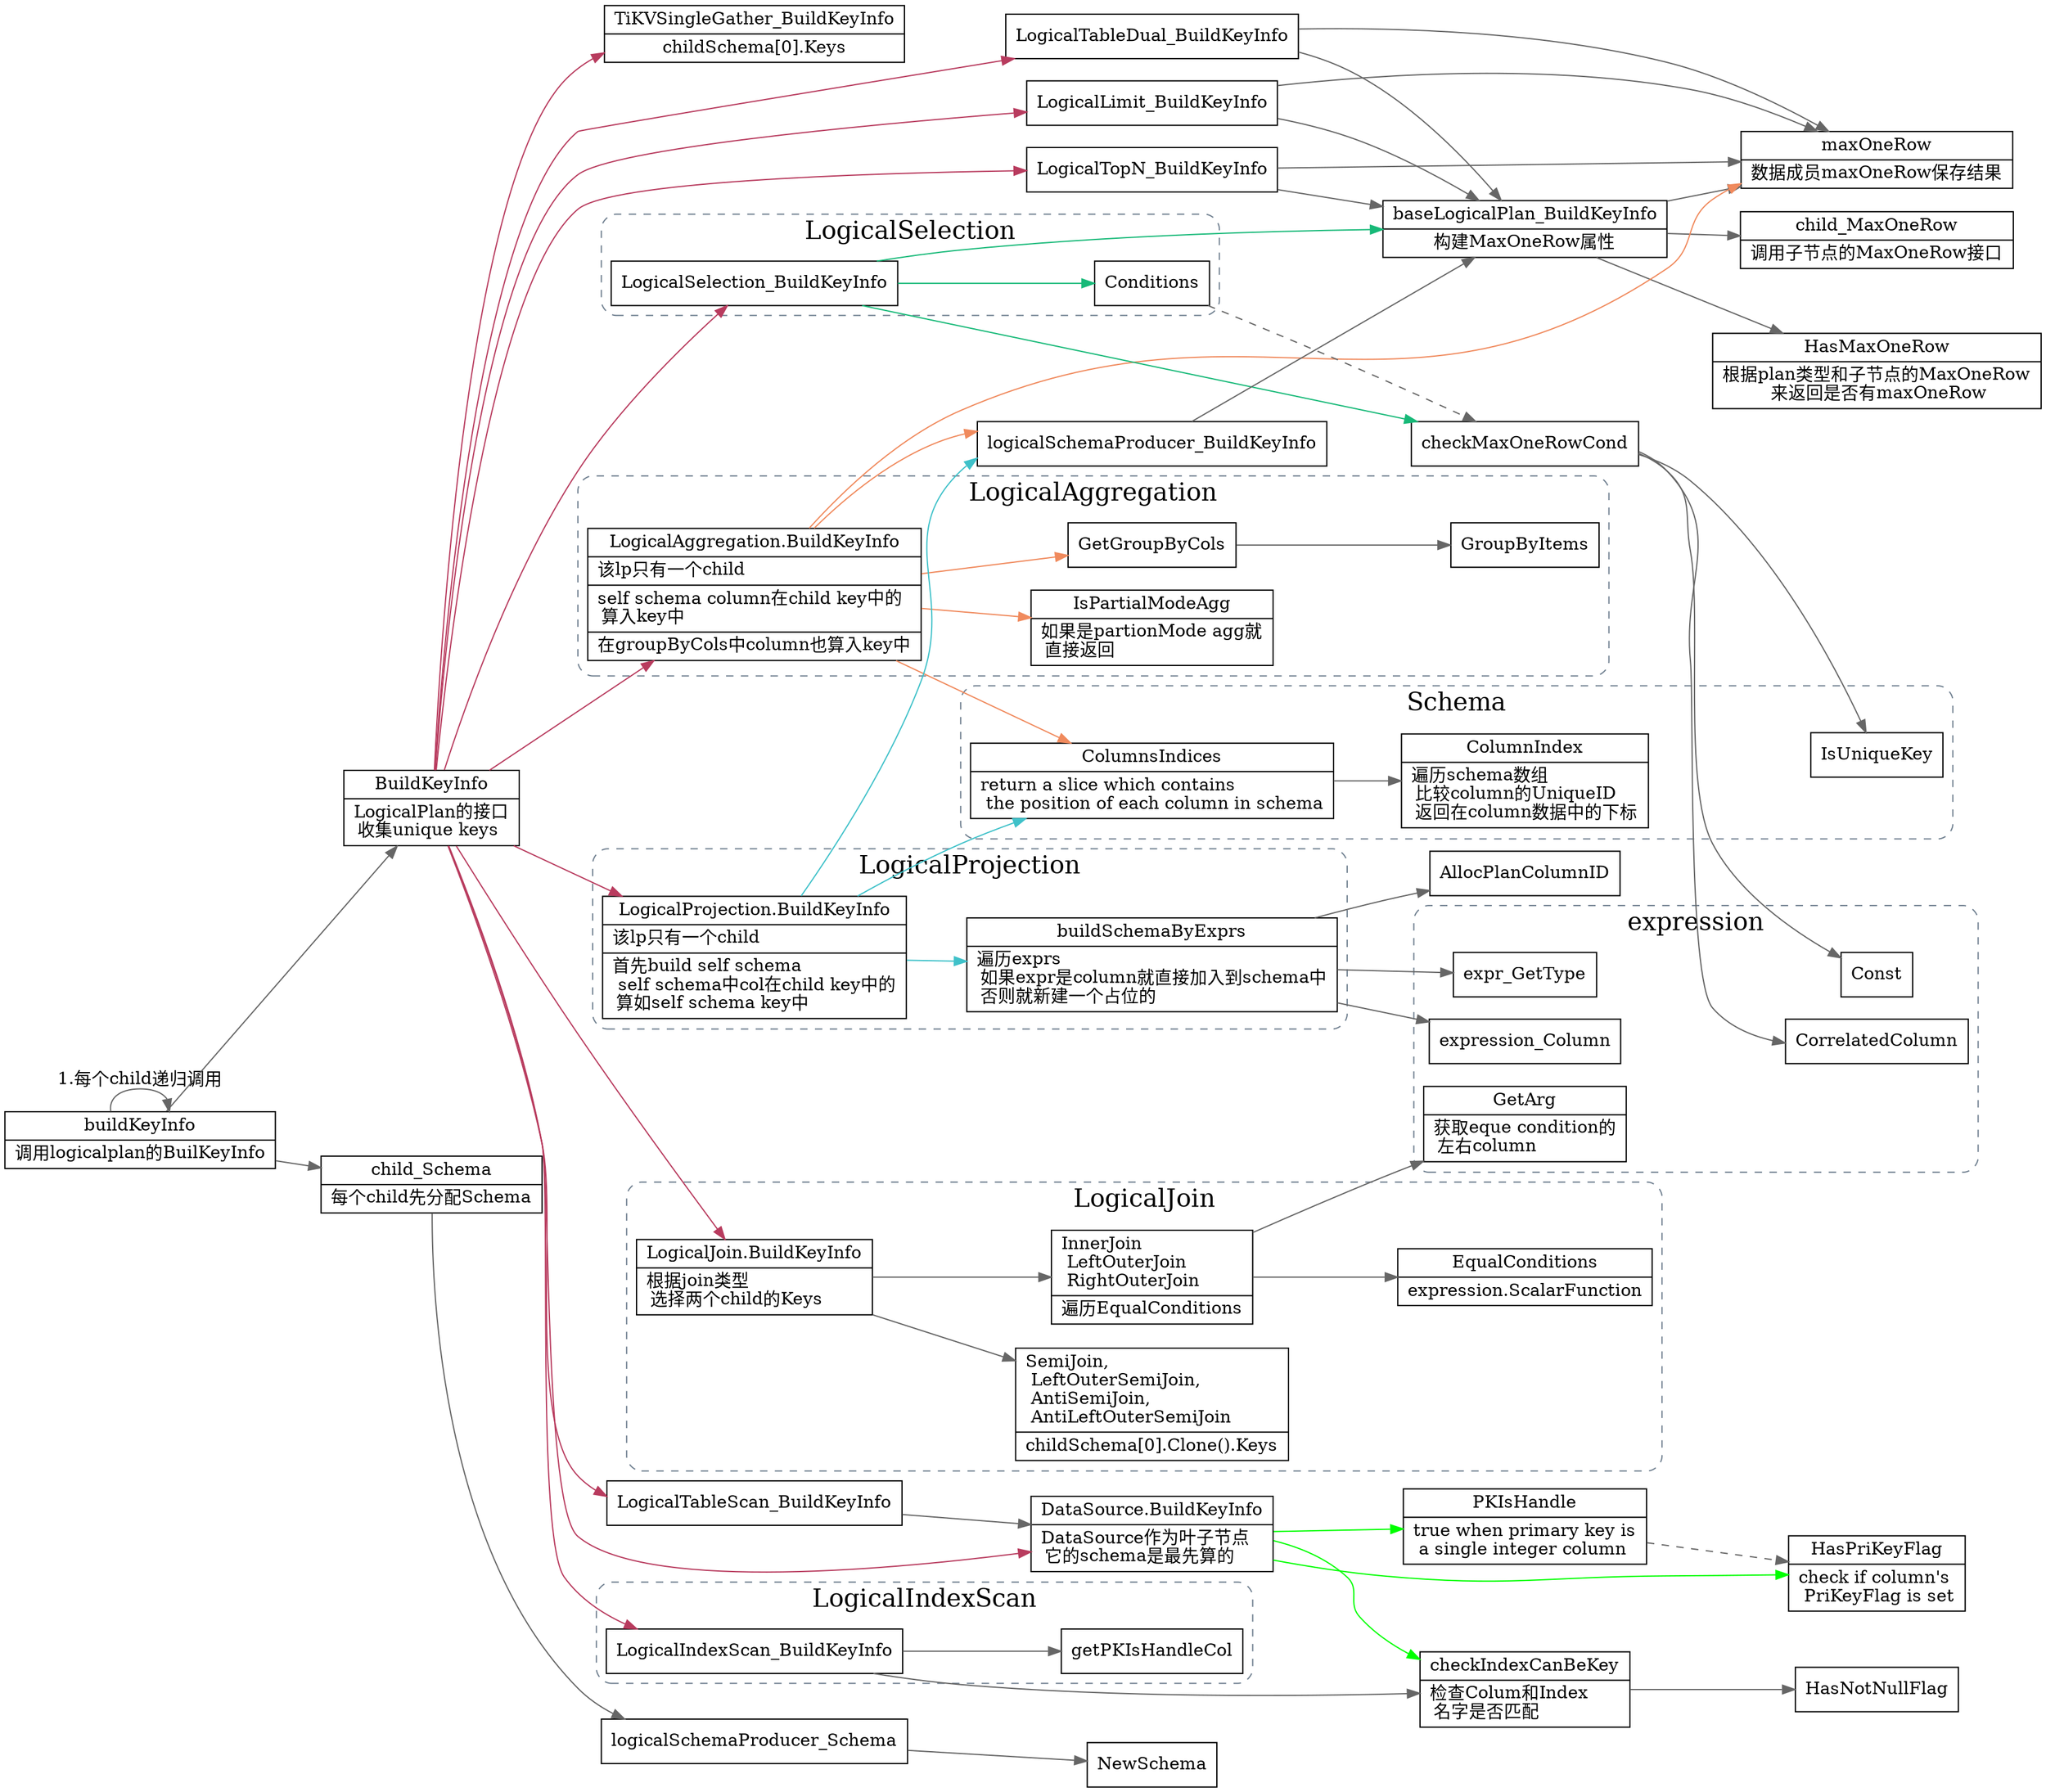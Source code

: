 digraph build_key_solver {
  node[shape=box];
  edge[color=gray40];
  newrank=true;
  rankdir=LR;
  baseLogicalPlan_BuildKeyInfo[
    shape="record";
    label="{{
      baseLogicalPlan_BuildKeyInfo|
      构建MaxOneRow属性
    }}"];
  child_MaxOneRow[
    shape="record";
    label="{{
      child_MaxOneRow|
      调用子节点的MaxOneRow接口
    }}"];
  HasMaxOneRow[
    shape="record";
    label="{{
      HasMaxOneRow|
      根据plan类型和子节点的MaxOneRow\l
      来返回是否有maxOneRow
    }}"];
  maxOneRow[
    shape="record";
    label="{{
      maxOneRow|
      数据成员maxOneRow保存结果
    }}"];
  buildKeyInfo[
    shape="record";
    label="{{
      buildKeyInfo|
      调用logicalplan的BuilKeyInfo
    }}"];
  buildKeyInfo -> buildKeyInfo[label="1.每个child递归调用"]
  child_Schema[
    shape="record";
    label="{{
      child_Schema|
      每个child先分配Schema\l
    }}"];
  BuildKeyInfo[
    shape="record";
    label="{{
      BuildKeyInfo|
      LogicalPlan的接口\l
      收集unique keys\l
    }}"];


  child_Schema -> logicalSchemaProducer_Schema -> NewSchema;

  buildKeyInfo -> {
    child_Schema;
    BuildKeyInfo;
  }
  baseLogicalPlan_BuildKeyInfo -> {
    HasMaxOneRow;
    maxOneRow;
    child_MaxOneRow;
  }
  BuildKeyInfo -> {
    LogicalAggregation_BuildKeyInfo;
    LogicalProjection_BuildKeyInfo;
    DataSource_BuildKeyInfo;
    LogicalJoin_BuildKeyInfo;
    LogicalTopN_BuildKeyInfo;
    LogicalTableDual_BuildKeyInfo;
    LogicalLimit_BuildKeyInfo;
    LogicalSelection_BuildKeyInfo;
    LogicalTableScan_BuildKeyInfo;
    LogicalIndexScan_BuildKeyInfo;
    TiKVSingleGather_BuildKeyInfo;
  }[color="#b83b5e"];

  logicalSchemaProducer_BuildKeyInfo -> baseLogicalPlan_BuildKeyInfo;

  DataSource_BuildKeyInfo[
    shape="record";
    label="{{
      DataSource.BuildKeyInfo|
      DataSource作为叶子节点\l
      它的schema是最先算的\l
    }}"];

  DataSource_BuildKeyInfo -> {
    checkIndexCanBeKey;
    HasPriKeyFlag;
    PKIsHandle;
  }[color=lime]
  checkIndexCanBeKey[
    shape="record";
    label="{{
      checkIndexCanBeKey|
      检查Colum和Index\l 
      名字是否匹配\l
    }}"];
  HasPriKeyFlag[
    shape="record";
    label="{{
      HasPriKeyFlag|
      check if column's\l
      PriKeyFlag is set\l
    }}"];
  PKIsHandle[
    shape="record";
    label="{{
      PKIsHandle|
      true when primary key is\l 
      a single integer column\l
    }}"];
  PKIsHandle -> HasPriKeyFlag[style=dashed];

  checkIndexCanBeKey -> {
    HasNotNullFlag;
  }

  LogicalProjection_BuildKeyInfo[
    shape="record";
    label="{{
      LogicalProjection.BuildKeyInfo|
      该lp只有一个child\l|
      首先build self schema\l
      self schema中col在child key中的\l
      算如self schema key中\l
    }}"];

  LogicalProjection_BuildKeyInfo -> {
    buildSchemaByExprs;
    ColumnsIndices;
    logicalSchemaProducer_BuildKeyInfo;
  }[color="#3fc1c9"];

  buildSchemaByExprs[
    shape="record";
    label="{{
      buildSchemaByExprs|
      遍历exprs\l
      如果expr是column就直接加入到schema中\l
      否则就新建一个占位的\l
    }}"];
  buildSchemaByExprs -> {
    expr_GetType;
    AllocPlanColumnID;
    expression_Column;
  }
  ColumnsIndices[
    shape="record";
    label="{{
      ColumnsIndices|
      return a slice which contains\l
      the position of each column in schema\l
    }}"];
  ColumnIndex[
    shape="record";
    label="{{
      ColumnIndex|
      遍历schema数组\l
      比较column的UniqueID\l
      返回在column数据中的下标\l
    }}"];
  ColumnsIndices -> ColumnIndex;

  LogicalAggregation_BuildKeyInfo[
    shape="record";
    label="{{
      LogicalAggregation.BuildKeyInfo|
      该lp只有一个child\l|
      self schema column在child key中的\l
      算入key中\l|
      在groupByCols中column也算入key中\l
    }}"];

  LogicalAggregation_BuildKeyInfo -> {
    logicalSchemaProducer_BuildKeyInfo;
    IsPartialModeAgg;
    ColumnsIndices;
    GetGroupByCols;
    maxOneRow;
  }[color="#f08a5d"];

  IsPartialModeAgg[
    shape="record";
    label="{{
      IsPartialModeAgg|
      如果是partionMode agg就\l 
      直接返回\l
    }}"];
  GetGroupByCols -> GroupByItems;

  LogicalJoin_BuildKeyInfo[
    shape="record";
    label="{{
      LogicalJoin.BuildKeyInfo|
      根据join类型\l
      选择两个child的Keys\l
    }}"];
  LogicalJoin_BuildKeyInfo -> {
    join1;
    join2;
  }
  join1[
    shape="record";
    label="{{
	  SemiJoin,\l
    LeftOuterSemiJoin,\l
    AntiSemiJoin,\l 
    AntiLeftOuterSemiJoin\l|
    childSchema[0].Clone().Keys
    }}"];
  join2[
    shape="record";
    label="{{
      InnerJoin\l
      LeftOuterJoin\l 
      RightOuterJoin\l|
      遍历EqualConditions\l
    }}"];
  EqualConditions[
    shape="record";
    label="{{
      EqualConditions|
      expression.ScalarFunction\l
    }}"];
  GetArgs[
    shape="record";
    label="{{
      GetArg|
      获取eque condition的\l 
      左右column\l
    }}"];
  join2 -> {
    GetArgs;
    EqualConditions;
  }

  {
    LogicalTopN_BuildKeyInfo
    LogicalLimit_BuildKeyInfo;
    LogicalTableDual_BuildKeyInfo;
  } -> {
    baseLogicalPlan_BuildKeyInfo;
    maxOneRow;
  }
  LogicalSelection_BuildKeyInfo -> {
    baseLogicalPlan_BuildKeyInfo;
    Conditions;
    checkMaxOneRowCond;
  }[color="#17b978"];

  checkMaxOneRowCond -> {
    IsUniqueKey;
    Const;
    CorrelatedColumn;
  }
  Conditions -> checkMaxOneRowCond[style=dashed];
  LogicalTableScan_BuildKeyInfo -> DataSource_BuildKeyInfo;
  LogicalIndexScan_BuildKeyInfo -> {
    checkIndexCanBeKey;
    getPKIsHandleCol;
  }
  TiKVSingleGather_BuildKeyInfo[
    shape="record";
    label="{{
      TiKVSingleGather_BuildKeyInfo|
      childSchema[0].Keys
    }}"];

  subgraph cluster_Schema {
    graph[label="Schema";fontsize=20;style="rounded,dashed";color="slategrey"]
    IsUniqueKey;
    ColumnsIndices;
    ColumnIndex;
  }
  subgraph cluster_expression {
    graph[label="expression";fontsize=20;style="rounded,dashed";color="slategrey"]
    CorrelatedColumn;
    Const;
    expression_Column;
    expr_GetType;
    GetArgs;
  }

  subgraph cluster_LogicalAggregation {
    graph[label="LogicalAggregation";fontsize=20;style="rounded,dashed";color="slategrey"]
    LogicalAggregation_BuildKeyInfo;
    IsPartialModeAgg;
    GetGroupByCols;
    GroupByItems;
  }

  subgraph cluster_LogicalProjection {
    graph[label="LogicalProjection";fontsize=20;style="rounded,dashed";color="slategrey"]
    LogicalProjection_BuildKeyInfo;
    buildSchemaByExprs;
  }
  subgraph cluster_LogicalIndexScan {
    graph[label="LogicalIndexScan";fontsize=20;style="rounded,dashed";color="slategrey"]
    LogicalIndexScan_BuildKeyInfo;
    getPKIsHandleCol;
  }
  subgraph cluster_LogicalSelection {
    graph[label="LogicalSelection";fontsize=20;style="rounded,dashed";color="slategrey"]
    LogicalSelection_BuildKeyInfo;
    Conditions;
  }
  subgraph cluster_LogicalJoin {
    graph[label="LogicalJoin";fontsize=20;style="rounded,dashed";color="slategrey"]
    LogicalJoin_BuildKeyInfo;
    join1;
    join2;
    EqualConditions;
  }

}
